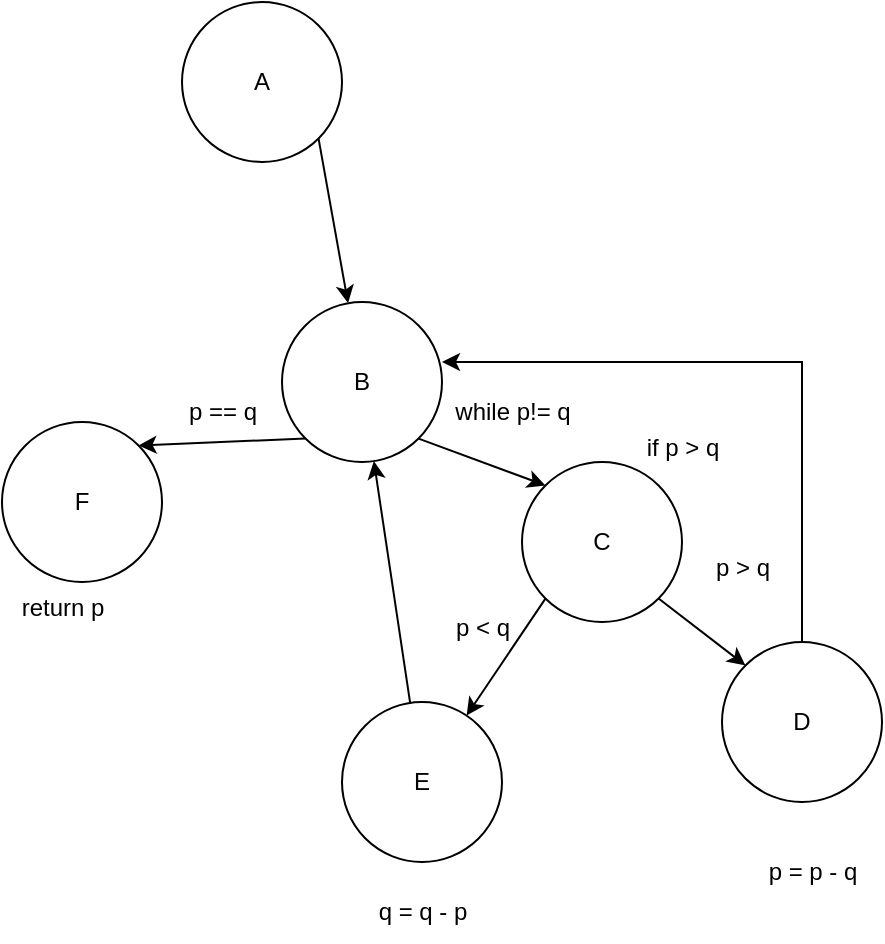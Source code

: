 <mxfile version="22.1.2" type="device">
  <diagram name="Page-1" id="Iff_4_JAMhdq2s5tp9YU">
    <mxGraphModel dx="691" dy="597" grid="1" gridSize="10" guides="1" tooltips="1" connect="1" arrows="1" fold="1" page="1" pageScale="1" pageWidth="1169" pageHeight="827" math="0" shadow="0">
      <root>
        <mxCell id="0" />
        <mxCell id="1" parent="0" />
        <mxCell id="3ibEBFhi35-q4NpvvUdY-4" style="rounded=0;orthogonalLoop=1;jettySize=auto;html=1;exitX=1;exitY=1;exitDx=0;exitDy=0;" edge="1" parent="1" source="3ibEBFhi35-q4NpvvUdY-2" target="3ibEBFhi35-q4NpvvUdY-3">
          <mxGeometry relative="1" as="geometry" />
        </mxCell>
        <mxCell id="3ibEBFhi35-q4NpvvUdY-2" value="A" style="ellipse;whiteSpace=wrap;html=1;aspect=fixed;" vertex="1" parent="1">
          <mxGeometry x="120" y="20" width="80" height="80" as="geometry" />
        </mxCell>
        <mxCell id="3ibEBFhi35-q4NpvvUdY-7" style="rounded=0;orthogonalLoop=1;jettySize=auto;html=1;exitX=1;exitY=1;exitDx=0;exitDy=0;entryX=0;entryY=0;entryDx=0;entryDy=0;" edge="1" parent="1" source="3ibEBFhi35-q4NpvvUdY-3" target="3ibEBFhi35-q4NpvvUdY-6">
          <mxGeometry relative="1" as="geometry" />
        </mxCell>
        <mxCell id="3ibEBFhi35-q4NpvvUdY-21" style="rounded=0;orthogonalLoop=1;jettySize=auto;html=1;exitX=0;exitY=1;exitDx=0;exitDy=0;entryX=1;entryY=0;entryDx=0;entryDy=0;" edge="1" parent="1" source="3ibEBFhi35-q4NpvvUdY-3" target="3ibEBFhi35-q4NpvvUdY-18">
          <mxGeometry relative="1" as="geometry" />
        </mxCell>
        <mxCell id="3ibEBFhi35-q4NpvvUdY-3" value="B" style="ellipse;whiteSpace=wrap;html=1;aspect=fixed;" vertex="1" parent="1">
          <mxGeometry x="170" y="170" width="80" height="80" as="geometry" />
        </mxCell>
        <mxCell id="3ibEBFhi35-q4NpvvUdY-11" style="rounded=0;orthogonalLoop=1;jettySize=auto;html=1;exitX=1;exitY=1;exitDx=0;exitDy=0;entryX=0;entryY=0;entryDx=0;entryDy=0;" edge="1" parent="1" source="3ibEBFhi35-q4NpvvUdY-6" target="3ibEBFhi35-q4NpvvUdY-10">
          <mxGeometry relative="1" as="geometry" />
        </mxCell>
        <mxCell id="3ibEBFhi35-q4NpvvUdY-14" style="rounded=0;orthogonalLoop=1;jettySize=auto;html=1;exitX=0;exitY=1;exitDx=0;exitDy=0;" edge="1" parent="1" source="3ibEBFhi35-q4NpvvUdY-6" target="3ibEBFhi35-q4NpvvUdY-9">
          <mxGeometry relative="1" as="geometry" />
        </mxCell>
        <mxCell id="3ibEBFhi35-q4NpvvUdY-6" value="C" style="ellipse;whiteSpace=wrap;html=1;aspect=fixed;" vertex="1" parent="1">
          <mxGeometry x="290" y="250" width="80" height="80" as="geometry" />
        </mxCell>
        <mxCell id="3ibEBFhi35-q4NpvvUdY-8" value="if p &amp;gt; q" style="text;html=1;align=center;verticalAlign=middle;resizable=0;points=[];autosize=1;strokeColor=none;fillColor=none;" vertex="1" parent="1">
          <mxGeometry x="340" y="228" width="60" height="30" as="geometry" />
        </mxCell>
        <mxCell id="3ibEBFhi35-q4NpvvUdY-27" style="rounded=0;orthogonalLoop=1;jettySize=auto;html=1;" edge="1" parent="1" source="3ibEBFhi35-q4NpvvUdY-9" target="3ibEBFhi35-q4NpvvUdY-3">
          <mxGeometry relative="1" as="geometry" />
        </mxCell>
        <mxCell id="3ibEBFhi35-q4NpvvUdY-9" value="E" style="ellipse;whiteSpace=wrap;html=1;aspect=fixed;" vertex="1" parent="1">
          <mxGeometry x="200" y="370" width="80" height="80" as="geometry" />
        </mxCell>
        <mxCell id="3ibEBFhi35-q4NpvvUdY-28" style="edgeStyle=orthogonalEdgeStyle;rounded=0;orthogonalLoop=1;jettySize=auto;html=1;exitX=0.5;exitY=0;exitDx=0;exitDy=0;entryX=1;entryY=0.5;entryDx=0;entryDy=0;" edge="1" parent="1" source="3ibEBFhi35-q4NpvvUdY-10">
          <mxGeometry relative="1" as="geometry">
            <mxPoint x="250" y="200" as="targetPoint" />
            <mxPoint x="430" y="330" as="sourcePoint" />
            <Array as="points">
              <mxPoint x="430" y="200" />
            </Array>
          </mxGeometry>
        </mxCell>
        <mxCell id="3ibEBFhi35-q4NpvvUdY-10" value="D" style="ellipse;whiteSpace=wrap;html=1;aspect=fixed;" vertex="1" parent="1">
          <mxGeometry x="390" y="340" width="80" height="80" as="geometry" />
        </mxCell>
        <mxCell id="3ibEBFhi35-q4NpvvUdY-13" value="p = p - q" style="text;html=1;align=center;verticalAlign=middle;resizable=0;points=[];autosize=1;strokeColor=none;fillColor=none;" vertex="1" parent="1">
          <mxGeometry x="400" y="440" width="70" height="30" as="geometry" />
        </mxCell>
        <mxCell id="3ibEBFhi35-q4NpvvUdY-15" value="q = q - p" style="text;html=1;align=center;verticalAlign=middle;resizable=0;points=[];autosize=1;strokeColor=none;fillColor=none;" vertex="1" parent="1">
          <mxGeometry x="205" y="460" width="70" height="30" as="geometry" />
        </mxCell>
        <mxCell id="3ibEBFhi35-q4NpvvUdY-16" value="p &amp;lt; q" style="text;html=1;align=center;verticalAlign=middle;resizable=0;points=[];autosize=1;strokeColor=none;fillColor=none;" vertex="1" parent="1">
          <mxGeometry x="245" y="318" width="50" height="30" as="geometry" />
        </mxCell>
        <mxCell id="3ibEBFhi35-q4NpvvUdY-17" value="p &amp;gt; q" style="text;html=1;align=center;verticalAlign=middle;resizable=0;points=[];autosize=1;strokeColor=none;fillColor=none;" vertex="1" parent="1">
          <mxGeometry x="375" y="288" width="50" height="30" as="geometry" />
        </mxCell>
        <mxCell id="3ibEBFhi35-q4NpvvUdY-18" value="F" style="ellipse;whiteSpace=wrap;html=1;aspect=fixed;" vertex="1" parent="1">
          <mxGeometry x="30" y="230" width="80" height="80" as="geometry" />
        </mxCell>
        <mxCell id="3ibEBFhi35-q4NpvvUdY-20" value="p == q" style="text;html=1;align=center;verticalAlign=middle;resizable=0;points=[];autosize=1;strokeColor=none;fillColor=none;" vertex="1" parent="1">
          <mxGeometry x="110" y="210" width="60" height="30" as="geometry" />
        </mxCell>
        <mxCell id="3ibEBFhi35-q4NpvvUdY-26" value="return p" style="text;html=1;align=center;verticalAlign=middle;resizable=0;points=[];autosize=1;strokeColor=none;fillColor=none;" vertex="1" parent="1">
          <mxGeometry x="30" y="308" width="60" height="30" as="geometry" />
        </mxCell>
        <mxCell id="3ibEBFhi35-q4NpvvUdY-29" value="while p!= q" style="text;html=1;align=center;verticalAlign=middle;resizable=0;points=[];autosize=1;strokeColor=none;fillColor=none;" vertex="1" parent="1">
          <mxGeometry x="245" y="210" width="80" height="30" as="geometry" />
        </mxCell>
      </root>
    </mxGraphModel>
  </diagram>
</mxfile>
